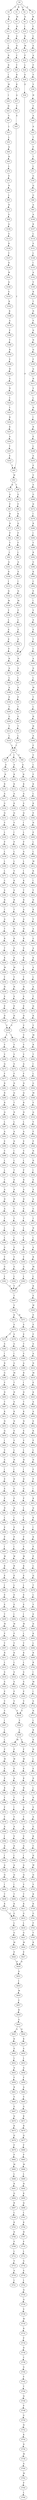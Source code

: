 strict digraph  {
	S0 -> S1 [ label = R ];
	S0 -> S2 [ label = A ];
	S0 -> S3 [ label = V ];
	S0 -> S4 [ label = D ];
	S1 -> S5 [ label = M ];
	S2 -> S6 [ label = D ];
	S3 -> S7 [ label = D ];
	S4 -> S8 [ label = W ];
	S5 -> S9 [ label = R ];
	S6 -> S10 [ label = I ];
	S7 -> S11 [ label = T ];
	S8 -> S12 [ label = Y ];
	S9 -> S13 [ label = A ];
	S10 -> S14 [ label = Q ];
	S11 -> S15 [ label = K ];
	S12 -> S16 [ label = L ];
	S13 -> S17 [ label = D ];
	S14 -> S18 [ label = M ];
	S15 -> S19 [ label = L ];
	S16 -> S20 [ label = E ];
	S17 -> S21 [ label = C ];
	S18 -> S22 [ label = F ];
	S19 -> S23 [ label = R ];
	S20 -> S24 [ label = A ];
	S21 -> S25 [ label = Y ];
	S22 -> S26 [ label = L ];
	S23 -> S27 [ label = R ];
	S24 -> S28 [ label = F ];
	S25 -> S29 [ label = R ];
	S26 -> S30 [ label = E ];
	S27 -> S31 [ label = I ];
	S28 -> S32 [ label = V ];
	S29 -> S33 [ label = K ];
	S30 -> S34 [ label = E ];
	S31 -> S35 [ label = M ];
	S32 -> S36 [ label = V ];
	S33 -> S37 [ label = A ];
	S34 -> S38 [ label = P ];
	S35 -> S39 [ label = I ];
	S36 -> S40 [ label = H ];
	S37 -> S41 [ label = Y ];
	S38 -> S42 [ label = R ];
	S39 -> S43 [ label = D ];
	S40 -> S44 [ label = T ];
	S41 -> S45 [ label = E ];
	S42 -> S46 [ label = G ];
	S43 -> S47 [ label = S ];
	S44 -> S48 [ label = A ];
	S45 -> S49 [ label = T ];
	S46 -> S50 [ label = L ];
	S47 -> S51 [ label = L ];
	S48 -> S52 [ label = A ];
	S49 -> S53 [ label = W ];
	S50 -> S54 [ label = A ];
	S51 -> S55 [ label = L ];
	S52 -> S56 [ label = T ];
	S53 -> S57 [ label = K ];
	S53 -> S58 [ label = T ];
	S54 -> S59 [ label = P ];
	S55 -> S60 [ label = Q ];
	S56 -> S61 [ label = F ];
	S57 -> S62 [ label = G ];
	S58 -> S63 [ label = G ];
	S59 -> S64 [ label = T ];
	S60 -> S65 [ label = H ];
	S61 -> S66 [ label = T ];
	S62 -> S67 [ label = F ];
	S63 -> S68 [ label = F ];
	S64 -> S69 [ label = G ];
	S65 -> S70 [ label = L ];
	S66 -> S71 [ label = L ];
	S67 -> S72 [ label = R ];
	S68 -> S73 [ label = K ];
	S69 -> S74 [ label = T ];
	S70 -> S75 [ label = E ];
	S71 -> S76 [ label = G ];
	S72 -> S77 [ label = N ];
	S73 -> S78 [ label = Q ];
	S74 -> S79 [ label = L ];
	S75 -> S80 [ label = N ];
	S76 -> S81 [ label = Q ];
	S77 -> S82 [ label = P ];
	S78 -> S83 [ label = P ];
	S79 -> S84 [ label = L ];
	S80 -> S85 [ label = L ];
	S81 -> S86 [ label = G ];
	S82 -> S87 [ label = Y ];
	S83 -> S88 [ label = F ];
	S84 -> S89 [ label = L ];
	S84 -> S90 [ label = V ];
	S84 -> S91 [ label = I ];
	S85 -> S92 [ label = N ];
	S86 -> S93 [ label = A ];
	S87 -> S94 [ label = L ];
	S88 -> S95 [ label = L ];
	S89 -> S96 [ label = A ];
	S90 -> S97 [ label = A ];
	S91 -> S98 [ label = A ];
	S92 -> S99 [ label = S ];
	S93 -> S100 [ label = A ];
	S94 -> S101 [ label = A ];
	S95 -> S102 [ label = A ];
	S96 -> S103 [ label = R ];
	S97 -> S104 [ label = R ];
	S98 -> S105 [ label = R ];
	S99 -> S106 [ label = A ];
	S100 -> S107 [ label = K ];
	S101 -> S108 [ label = D ];
	S102 -> S109 [ label = E ];
	S103 -> S110 [ label = R ];
	S104 -> S111 [ label = K ];
	S105 -> S112 [ label = K ];
	S106 -> S113 [ label = G ];
	S107 -> S114 [ label = L ];
	S108 -> S115 [ label = I ];
	S109 -> S116 [ label = I ];
	S110 -> S117 [ label = A ];
	S111 -> S118 [ label = A ];
	S112 -> S119 [ label = A ];
	S113 -> S120 [ label = R ];
	S114 -> S121 [ label = S ];
	S115 -> S122 [ label = Q ];
	S116 -> S123 [ label = Q ];
	S117 -> S124 [ label = G ];
	S118 -> S125 [ label = S ];
	S119 -> S126 [ label = K ];
	S120 -> S127 [ label = C ];
	S121 -> S128 [ label = L ];
	S122 -> S129 [ label = M ];
	S123 -> S130 [ label = M ];
	S124 -> S131 [ label = Q ];
	S125 -> S132 [ label = Q ];
	S126 -> S133 [ label = Q ];
	S127 -> S134 [ label = D ];
	S128 -> S135 [ label = I ];
	S129 -> S136 [ label = Y ];
	S130 -> S137 [ label = F ];
	S131 -> S138 [ label = V ];
	S132 -> S139 [ label = I ];
	S133 -> S140 [ label = V ];
	S134 -> S141 [ label = W ];
	S135 -> S142 [ label = A ];
	S136 -> S143 [ label = L ];
	S137 -> S144 [ label = L ];
	S138 -> S145 [ label = L ];
	S139 -> S146 [ label = L ];
	S140 -> S147 [ label = I ];
	S141 -> S148 [ label = Q ];
	S142 -> S149 [ label = V ];
	S143 -> S150 [ label = E ];
	S144 -> S151 [ label = E ];
	S145 -> S152 [ label = P ];
	S146 -> S153 [ label = P ];
	S147 -> S154 [ label = P ];
	S148 -> S155 [ label = S ];
	S149 -> S156 [ label = R ];
	S150 -> S157 [ label = E ];
	S151 -> S158 [ label = E ];
	S152 -> S159 [ label = L ];
	S153 -> S160 [ label = A ];
	S154 -> S161 [ label = L ];
	S155 -> S162 [ label = R ];
	S156 -> S163 [ label = T ];
	S157 -> S164 [ label = P ];
	S158 -> S38 [ label = P ];
	S159 -> S165 [ label = L ];
	S160 -> S166 [ label = L ];
	S161 -> S167 [ label = L ];
	S162 -> S168 [ label = K ];
	S163 -> S169 [ label = D ];
	S164 -> S170 [ label = R ];
	S165 -> S171 [ label = L ];
	S166 -> S172 [ label = I ];
	S167 -> S173 [ label = V ];
	S168 -> S174 [ label = G ];
	S169 -> S175 [ label = P ];
	S170 -> S176 [ label = A ];
	S171 -> S177 [ label = C ];
	S172 -> S178 [ label = K ];
	S173 -> S179 [ label = K ];
	S174 -> S180 [ label = F ];
	S175 -> S181 [ label = D ];
	S176 -> S182 [ label = L ];
	S177 -> S183 [ label = S ];
	S178 -> S184 [ label = T ];
	S179 -> S185 [ label = S ];
	S180 -> S186 [ label = Y ];
	S181 -> S187 [ label = N ];
	S182 -> S188 [ label = A ];
	S183 -> S189 [ label = R ];
	S184 -> S190 [ label = R ];
	S185 -> S191 [ label = R ];
	S186 -> S192 [ label = R ];
	S187 -> S193 [ label = Q ];
	S188 -> S194 [ label = P ];
	S189 -> S195 [ label = T ];
	S190 -> S196 [ label = A ];
	S191 -> S197 [ label = T ];
	S192 -> S198 [ label = V ];
	S193 -> S199 [ label = F ];
	S194 -> S200 [ label = T ];
	S195 -> S201 [ label = A ];
	S196 -> S202 [ label = A ];
	S197 -> S203 [ label = A ];
	S198 -> S204 [ label = H ];
	S199 -> S205 [ label = Q ];
	S200 -> S206 [ label = G ];
	S201 -> S207 [ label = T ];
	S202 -> S208 [ label = N ];
	S203 -> S209 [ label = N ];
	S204 -> S210 [ label = A ];
	S205 -> S211 [ label = H ];
	S206 -> S212 [ label = T ];
	S207 -> S213 [ label = R ];
	S208 -> S214 [ label = R ];
	S209 -> S215 [ label = R ];
	S210 -> S216 [ label = N ];
	S211 -> S217 [ label = V ];
	S212 -> S218 [ label = L ];
	S213 -> S219 [ label = T ];
	S214 -> S220 [ label = S ];
	S215 -> S221 [ label = S ];
	S216 -> S222 [ label = C ];
	S217 -> S223 [ label = L ];
	S218 -> S84 [ label = L ];
	S219 -> S224 [ label = K ];
	S220 -> S225 [ label = K ];
	S221 -> S226 [ label = K ];
	S222 -> S227 [ label = Y ];
	S223 -> S228 [ label = H ];
	S224 -> S229 [ label = M ];
	S225 -> S230 [ label = L ];
	S226 -> S231 [ label = M ];
	S227 -> S232 [ label = R ];
	S228 -> S233 [ label = I ];
	S229 -> S234 [ label = Y ];
	S230 -> S235 [ label = Y ];
	S231 -> S236 [ label = Y ];
	S232 -> S237 [ label = K ];
	S233 -> S238 [ label = R ];
	S234 -> S239 [ label = H ];
	S235 -> S240 [ label = H ];
	S236 -> S241 [ label = H ];
	S237 -> S242 [ label = A ];
	S238 -> S243 [ label = E ];
	S239 -> S244 [ label = S ];
	S240 -> S245 [ label = S ];
	S241 -> S246 [ label = S ];
	S242 -> S247 [ label = Y ];
	S243 -> S248 [ label = L ];
	S244 -> S249 [ label = E ];
	S245 -> S250 [ label = E ];
	S246 -> S251 [ label = E ];
	S247 -> S252 [ label = E ];
	S248 -> S253 [ label = S ];
	S249 -> S254 [ label = D ];
	S250 -> S255 [ label = D ];
	S251 -> S256 [ label = D ];
	S252 -> S49 [ label = T ];
	S253 -> S257 [ label = P ];
	S254 -> S258 [ label = V ];
	S255 -> S259 [ label = V ];
	S256 -> S258 [ label = V ];
	S257 -> S260 [ label = V ];
	S258 -> S261 [ label = L ];
	S258 -> S262 [ label = I ];
	S259 -> S263 [ label = V ];
	S260 -> S264 [ label = S ];
	S261 -> S265 [ label = V ];
	S262 -> S266 [ label = V ];
	S263 -> S267 [ label = V ];
	S264 -> S268 [ label = G ];
	S265 -> S269 [ label = V ];
	S266 -> S270 [ label = V ];
	S267 -> S271 [ label = V ];
	S268 -> S272 [ label = D ];
	S269 -> S273 [ label = Q ];
	S270 -> S274 [ label = S ];
	S271 -> S275 [ label = A ];
	S272 -> S276 [ label = I ];
	S273 -> S277 [ label = F ];
	S274 -> S278 [ label = F ];
	S275 -> S279 [ label = F ];
	S276 -> S280 [ label = R ];
	S277 -> S281 [ label = R ];
	S278 -> S282 [ label = N ];
	S279 -> S283 [ label = N ];
	S280 -> S284 [ label = I ];
	S281 -> S285 [ label = R ];
	S282 -> S286 [ label = Q ];
	S283 -> S287 [ label = Q ];
	S284 -> S288 [ label = Y ];
	S285 -> S289 [ label = R ];
	S286 -> S290 [ label = T ];
	S287 -> S291 [ label = R ];
	S288 -> S292 [ label = R ];
	S289 -> S293 [ label = Q ];
	S290 -> S294 [ label = N ];
	S291 -> S295 [ label = N ];
	S292 -> S296 [ label = G ];
	S293 -> S297 [ label = L ];
	S294 -> S298 [ label = L ];
	S295 -> S299 [ label = L ];
	S296 -> S300 [ label = K ];
	S297 -> S301 [ label = A ];
	S298 -> S302 [ label = A ];
	S299 -> S303 [ label = A ];
	S300 -> S304 [ label = C ];
	S301 -> S305 [ label = E ];
	S302 -> S306 [ label = D ];
	S303 -> S307 [ label = E ];
	S304 -> S308 [ label = E ];
	S305 -> S309 [ label = V ];
	S306 -> S310 [ label = I ];
	S307 -> S311 [ label = V ];
	S308 -> S312 [ label = I ];
	S309 -> S313 [ label = L ];
	S310 -> S314 [ label = L ];
	S311 -> S315 [ label = L ];
	S312 -> S316 [ label = V ];
	S313 -> S317 [ label = L ];
	S314 -> S318 [ label = T ];
	S315 -> S319 [ label = P ];
	S316 -> S320 [ label = A ];
	S317 -> S321 [ label = T ];
	S318 -> S322 [ label = E ];
	S319 -> S323 [ label = R ];
	S320 -> S324 [ label = E ];
	S321 -> S325 [ label = A ];
	S322 -> S326 [ label = A ];
	S323 -> S327 [ label = A ];
	S324 -> S328 [ label = T ];
	S325 -> S329 [ label = D ];
	S326 -> S330 [ label = D ];
	S327 -> S331 [ label = D ];
	S328 -> S332 [ label = C ];
	S329 -> S333 [ label = A ];
	S330 -> S334 [ label = T ];
	S331 -> S335 [ label = S ];
	S332 -> S336 [ label = A ];
	S333 -> S337 [ label = T ];
	S334 -> S338 [ label = T ];
	S335 -> S339 [ label = T ];
	S336 -> S340 [ label = Q ];
	S337 -> S341 [ label = L ];
	S338 -> S342 [ label = L ];
	S339 -> S343 [ label = L ];
	S340 -> S344 [ label = L ];
	S341 -> S345 [ label = L ];
	S342 -> S346 [ label = L ];
	S343 -> S347 [ label = L ];
	S344 -> S348 [ label = M ];
	S345 -> S349 [ label = G ];
	S346 -> S350 [ label = G ];
	S347 -> S351 [ label = G ];
	S348 -> S352 [ label = T ];
	S349 -> S353 [ label = Y ];
	S350 -> S354 [ label = Y ];
	S351 -> S355 [ label = Y ];
	S352 -> S356 [ label = L ];
	S353 -> S357 [ label = G ];
	S354 -> S358 [ label = G ];
	S355 -> S359 [ label = G ];
	S356 -> S360 [ label = H ];
	S357 -> S361 [ label = L ];
	S358 -> S362 [ label = L ];
	S359 -> S363 [ label = L ];
	S360 -> S364 [ label = H ];
	S361 -> S365 [ label = V ];
	S362 -> S365 [ label = V ];
	S363 -> S365 [ label = V ];
	S364 -> S366 [ label = A ];
	S365 -> S367 [ label = T ];
	S366 -> S368 [ label = F ];
	S367 -> S369 [ label = V ];
	S368 -> S370 [ label = V ];
	S369 -> S371 [ label = R ];
	S369 -> S372 [ label = K ];
	S370 -> S373 [ label = L ];
	S371 -> S374 [ label = S ];
	S372 -> S375 [ label = S ];
	S373 -> S376 [ label = F ];
	S374 -> S377 [ label = E ];
	S375 -> S378 [ label = S ];
	S375 -> S379 [ label = T ];
	S376 -> S380 [ label = K ];
	S377 -> S381 [ label = T ];
	S378 -> S382 [ label = G ];
	S379 -> S383 [ label = S ];
	S380 -> S384 [ label = L ];
	S381 -> S385 [ label = V ];
	S382 -> S386 [ label = I ];
	S383 -> S387 [ label = I ];
	S384 -> S388 [ label = K ];
	S385 -> S389 [ label = A ];
	S386 -> S390 [ label = G ];
	S387 -> S391 [ label = R ];
	S388 -> S392 [ label = E ];
	S389 -> S393 [ label = R ];
	S390 -> S394 [ label = M ];
	S391 -> S395 [ label = G ];
	S392 -> S396 [ label = N ];
	S393 -> S397 [ label = I ];
	S394 -> S398 [ label = T ];
	S395 -> S399 [ label = V ];
	S396 -> S400 [ label = E ];
	S397 -> S401 [ label = D ];
	S398 -> S402 [ label = H ];
	S399 -> S403 [ label = D ];
	S400 -> S404 [ label = L ];
	S401 -> S405 [ label = T ];
	S402 -> S406 [ label = S ];
	S403 -> S407 [ label = T ];
	S404 -> S408 [ label = L ];
	S405 -> S409 [ label = K ];
	S406 -> S410 [ label = K ];
	S407 -> S411 [ label = K ];
	S408 -> S412 [ label = M ];
	S409 -> S413 [ label = N ];
	S410 -> S414 [ label = N ];
	S411 -> S415 [ label = N ];
	S412 -> S416 [ label = K ];
	S413 -> S417 [ label = E ];
	S414 -> S418 [ label = E ];
	S415 -> S419 [ label = Q ];
	S416 -> S420 [ label = I ];
	S417 -> S421 [ label = V ];
	S418 -> S422 [ label = V ];
	S419 -> S423 [ label = I ];
	S420 -> S424 [ label = Y ];
	S421 -> S425 [ label = L ];
	S422 -> S426 [ label = L ];
	S423 -> S427 [ label = V ];
	S424 -> S428 [ label = D ];
	S425 -> S429 [ label = H ];
	S426 -> S430 [ label = N ];
	S427 -> S431 [ label = S ];
	S428 -> S432 [ label = K ];
	S429 -> S433 [ label = I ];
	S430 -> S434 [ label = I ];
	S431 -> S435 [ label = I ];
	S432 -> S436 [ label = V ];
	S433 -> S437 [ label = D ];
	S434 -> S438 [ label = D ];
	S435 -> S439 [ label = E ];
	S436 -> S440 [ label = A ];
	S437 -> S441 [ label = G ];
	S438 -> S442 [ label = G ];
	S439 -> S443 [ label = E ];
	S440 -> S444 [ label = G ];
	S441 -> S445 [ label = P ];
	S442 -> S446 [ label = P ];
	S443 -> S447 [ label = P ];
	S444 -> S448 [ label = A ];
	S445 -> S449 [ label = L ];
	S446 -> S450 [ label = Q ];
	S447 -> S451 [ label = D ];
	S448 -> S452 [ label = K ];
	S449 -> S453 [ label = L ];
	S450 -> S454 [ label = L ];
	S451 -> S455 [ label = L ];
	S452 -> S456 [ label = A ];
	S453 -> S457 [ label = E ];
	S454 -> S458 [ label = E ];
	S455 -> S459 [ label = E ];
	S456 -> S460 [ label = L ];
	S457 -> S461 [ label = P ];
	S458 -> S462 [ label = P ];
	S459 -> S463 [ label = P ];
	S460 -> S464 [ label = A ];
	S461 -> S465 [ label = V ];
	S462 -> S466 [ label = I ];
	S463 -> S467 [ label = I ];
	S464 -> S468 [ label = T ];
	S465 -> S469 [ label = W ];
	S466 -> S470 [ label = W ];
	S467 -> S471 [ label = W ];
	S468 -> S472 [ label = Q ];
	S469 -> S473 [ label = K ];
	S470 -> S474 [ label = R ];
	S471 -> S475 [ label = K ];
	S472 -> S476 [ label = K ];
	S473 -> S477 [ label = E ];
	S474 -> S478 [ label = E ];
	S475 -> S479 [ label = E ];
	S476 -> S480 [ label = Y ];
	S477 -> S481 [ label = L ];
	S478 -> S482 [ label = L ];
	S479 -> S483 [ label = I ];
	S480 -> S484 [ label = M ];
	S481 -> S485 [ label = E ];
	S482 -> S486 [ label = E ];
	S483 -> S487 [ label = E ];
	S484 -> S488 [ label = R ];
	S485 -> S489 [ label = E ];
	S486 -> S490 [ label = E ];
	S487 -> S491 [ label = E ];
	S488 -> S492 [ label = T ];
	S489 -> S493 [ label = I ];
	S490 -> S494 [ label = I ];
	S491 -> S495 [ label = T ];
	S492 -> S496 [ label = I ];
	S493 -> S497 [ label = W ];
	S494 -> S498 [ label = W ];
	S495 -> S499 [ label = W ];
	S496 -> S500 [ label = L ];
	S497 -> S501 [ label = L ];
	S498 -> S502 [ label = P ];
	S499 -> S503 [ label = P ];
	S500 -> S504 [ label = G ];
	S501 -> S505 [ label = Y ];
	S502 -> S506 [ label = Y ];
	S503 -> S507 [ label = Y ];
	S504 -> S508 [ label = M ];
	S505 -> S509 [ label = K ];
	S506 -> S510 [ label = K ];
	S507 -> S511 [ label = R ];
	S508 -> S512 [ label = V ];
	S509 -> S513 [ label = L ];
	S510 -> S514 [ label = L ];
	S511 -> S515 [ label = L ];
	S512 -> S516 [ label = Q ];
	S513 -> S517 [ label = S ];
	S514 -> S518 [ label = S ];
	S515 -> S519 [ label = S ];
	S516 -> S520 [ label = V ];
	S517 -> S521 [ label = S ];
	S518 -> S522 [ label = S ];
	S519 -> S523 [ label = S ];
	S520 -> S524 [ label = F ];
	S521 -> S525 [ label = P ];
	S522 -> S526 [ label = P ];
	S523 -> S527 [ label = P ];
	S524 -> S528 [ label = P ];
	S525 -> S529 [ label = V ];
	S526 -> S530 [ label = V ];
	S527 -> S531 [ label = V ];
	S528 -> S532 [ label = N ];
	S529 -> S533 [ label = V ];
	S530 -> S533 [ label = V ];
	S531 -> S534 [ label = V ];
	S532 -> S535 [ label = D ];
	S533 -> S536 [ label = V ];
	S534 -> S537 [ label = I ];
	S535 -> S538 [ label = I ];
	S536 -> S539 [ label = L ];
	S537 -> S540 [ label = L ];
	S538 -> S541 [ label = E ];
	S539 -> S542 [ label = M ];
	S539 -> S543 [ label = L ];
	S540 -> S544 [ label = L ];
	S541 -> S545 [ label = A ];
	S542 -> S546 [ label = P ];
	S543 -> S547 [ label = P ];
	S544 -> S548 [ label = P ];
	S545 -> S549 [ label = A ];
	S546 -> S550 [ label = W ];
	S547 -> S551 [ label = W ];
	S548 -> S552 [ label = W ];
	S549 -> S553 [ label = G ];
	S550 -> S554 [ label = E ];
	S551 -> S555 [ label = E ];
	S552 -> S556 [ label = E ];
	S553 -> S557 [ label = T ];
	S554 -> S558 [ label = A ];
	S555 -> S559 [ label = K ];
	S556 -> S560 [ label = E ];
	S557 -> S561 [ label = N ];
	S558 -> S562 [ label = R ];
	S559 -> S563 [ label = R ];
	S560 -> S564 [ label = K ];
	S561 -> S565 [ label = L ];
	S562 -> S566 [ label = Y ];
	S563 -> S567 [ label = F ];
	S564 -> S568 [ label = Y ];
	S565 -> S569 [ label = A ];
	S566 -> S570 [ label = I ];
	S567 -> S571 [ label = A ];
	S568 -> S572 [ label = F ];
	S569 -> S573 [ label = R ];
	S570 -> S574 [ label = Y ];
	S571 -> S575 [ label = Y ];
	S572 -> S576 [ label = Y ];
	S573 -> S577 [ label = M ];
	S574 -> S578 [ label = A ];
	S575 -> S579 [ label = A ];
	S576 -> S580 [ label = A ];
	S577 -> S581 [ label = L ];
	S578 -> S582 [ label = V ];
	S579 -> S583 [ label = V ];
	S580 -> S584 [ label = I ];
	S581 -> S585 [ label = K ];
	S582 -> S586 [ label = A ];
	S583 -> S587 [ label = A ];
	S584 -> S588 [ label = A ];
	S585 -> S589 [ label = E ];
	S586 -> S590 [ label = I ];
	S587 -> S591 [ label = I ];
	S588 -> S592 [ label = I ];
	S589 -> S593 [ label = W ];
	S590 -> S594 [ label = A ];
	S591 -> S595 [ label = A ];
	S592 -> S596 [ label = A ];
	S593 -> S597 [ label = E ];
	S594 -> S598 [ label = Q ];
	S595 -> S599 [ label = Q ];
	S596 -> S600 [ label = Q ];
	S597 -> S601 [ label = E ];
	S598 -> S602 [ label = I ];
	S599 -> S603 [ label = V ];
	S600 -> S604 [ label = I ];
	S601 -> S605 [ label = F ];
	S602 -> S606 [ label = T ];
	S603 -> S607 [ label = T ];
	S604 -> S608 [ label = T ];
	S605 -> S609 [ label = S ];
	S606 -> S610 [ label = K ];
	S607 -> S611 [ label = K ];
	S608 -> S612 [ label = K ];
	S609 -> S613 [ label = A ];
	S610 -> S614 [ label = G ];
	S611 -> S615 [ label = G ];
	S612 -> S614 [ label = G ];
	S613 -> S616 [ label = N ];
	S614 -> S617 [ label = L ];
	S615 -> S618 [ label = L ];
	S616 -> S619 [ label = M ];
	S617 -> S620 [ label = G ];
	S618 -> S621 [ label = G ];
	S619 -> S622 [ label = E ];
	S620 -> S623 [ label = M ];
	S621 -> S624 [ label = M ];
	S622 -> S625 [ label = K ];
	S623 -> S626 [ label = E ];
	S624 -> S627 [ label = E ];
	S625 -> S628 [ label = A ];
	S626 -> S629 [ label = D ];
	S627 -> S629 [ label = D ];
	S628 -> S630 [ label = A ];
	S629 -> S631 [ label = A ];
	S630 -> S632 [ label = E ];
	S631 -> S633 [ label = I ];
	S632 -> S634 [ label = K ];
	S633 -> S635 [ label = M ];
	S634 -> S636 [ label = P ];
	S635 -> S637 [ label = C ];
	S636 -> S638 [ label = L ];
	S637 -> S639 [ label = R ];
	S638 -> S640 [ label = D ];
	S639 -> S641 [ label = G ];
	S640 -> S642 [ label = F ];
	S641 -> S643 [ label = G ];
	S641 -> S644 [ label = N ];
	S642 -> S645 [ label = P ];
	S643 -> S646 [ label = K ];
	S644 -> S647 [ label = K ];
	S645 -> S648 [ label = I ];
	S646 -> S649 [ label = E ];
	S647 -> S650 [ label = S ];
	S648 -> S651 [ label = R ];
	S649 -> S652 [ label = L ];
	S650 -> S653 [ label = L ];
	S651 -> S654 [ label = Q ];
	S652 -> S655 [ label = A ];
	S653 -> S656 [ label = A ];
	S654 -> S657 [ label = K ];
	S655 -> S658 [ label = F ];
	S656 -> S659 [ label = F ];
	S657 -> S660 [ label = I ];
	S658 -> S661 [ label = R ];
	S659 -> S662 [ label = A ];
	S660 -> S663 [ label = K ];
	S661 -> S664 [ label = V ];
	S662 -> S665 [ label = V ];
	S663 -> S666 [ label = P ];
	S664 -> S667 [ label = G ];
	S665 -> S668 [ label = G ];
	S666 -> S669 [ label = P ];
	S667 -> S670 [ label = Q ];
	S668 -> S671 [ label = K ];
	S669 -> S672 [ label = L ];
	S670 -> S673 [ label = K ];
	S671 -> S674 [ label = R ];
	S672 -> S675 [ label = Q ];
	S673 -> S676 [ label = Q ];
	S674 -> S677 [ label = Q ];
	S675 -> S678 [ label = T ];
	S676 -> S679 [ label = F ];
	S677 -> S680 [ label = F ];
	S678 -> S681 [ label = L ];
	S679 -> S682 [ label = P ];
	S680 -> S683 [ label = P ];
	S681 -> S684 [ label = V ];
	S682 -> S685 [ label = M ];
	S683 -> S686 [ label = M ];
	S684 -> S687 [ label = E ];
	S685 -> S688 [ label = L ];
	S686 -> S689 [ label = L ];
	S687 -> S690 [ label = D ];
	S688 -> S691 [ label = R ];
	S689 -> S692 [ label = H ];
	S690 -> S693 [ label = K ];
	S691 -> S694 [ label = Q ];
	S692 -> S695 [ label = K ];
	S693 -> S696 [ label = L ];
	S694 -> S697 [ label = R ];
	S695 -> S698 [ label = Q ];
	S696 -> S699 [ label = R ];
	S697 -> S700 [ label = L ];
	S698 -> S701 [ label = L ];
	S699 -> S702 [ label = R ];
	S700 -> S703 [ label = K ];
	S701 -> S704 [ label = K ];
	S702 -> S705 [ label = I ];
	S703 -> S706 [ label = D ];
	S704 -> S707 [ label = H ];
	S705 -> S708 [ label = M ];
	S706 -> S709 [ label = P ];
	S707 -> S710 [ label = P ];
	S708 -> S711 [ label = I ];
	S709 -> S712 [ label = L ];
	S710 -> S713 [ label = L ];
	S711 -> S714 [ label = S ];
	S712 -> S715 [ label = V ];
	S713 -> S716 [ label = G ];
	S714 -> S717 [ label = N ];
	S715 -> S718 [ label = A ];
	S716 -> S719 [ label = S ];
	S717 -> S720 [ label = L ];
	S718 -> S721 [ label = L ];
	S719 -> S722 [ label = L ];
	S720 -> S723 [ label = R ];
	S722 -> S724 [ label = Q ];
	S723 -> S725 [ label = K ];
	S724 -> S726 [ label = Q ];
	S725 -> S727 [ label = H ];
	S726 -> S728 [ label = S ];
	S727 -> S729 [ label = L ];
	S728 -> S730 [ label = W ];
	S729 -> S731 [ label = E ];
	S730 -> S732 [ label = R ];
	S731 -> S733 [ label = D ];
	S732 -> S734 [ label = P ];
	S733 -> S735 [ label = L ];
	S734 -> S736 [ label = D ];
	S735 -> S737 [ label = N ];
	S736 -> S738 [ label = C ];
	S737 -> S739 [ label = S ];
	S738 -> S740 [ label = G ];
	S739 -> S741 [ label = A ];
	S740 -> S742 [ label = F ];
	S741 -> S743 [ label = G ];
	S742 -> S744 [ label = T ];
	S743 -> S745 [ label = K ];
	S744 -> S746 [ label = Q ];
	S745 -> S747 [ label = C ];
	S746 -> S748 [ label = P ];
	S747 -> S749 [ label = D ];
	S748 -> S750 [ label = G ];
	S749 -> S751 [ label = W ];
	S750 -> S752 [ label = N ];
	S751 -> S753 [ label = Q ];
	S752 -> S754 [ label = K ];
	S753 -> S755 [ label = V ];
	S754 -> S756 [ label = D ];
	S755 -> S757 [ label = R ];
	S756 -> S758 [ label = M ];
	S757 -> S759 [ label = K ];
	S758 -> S760 [ label = A ];
	S759 -> S761 [ label = G ];
	S760 -> S762 [ label = M ];
	S761 -> S763 [ label = F ];
	S762 -> S764 [ label = P ];
	S763 -> S765 [ label = Y ];
	S764 -> S766 [ label = L ];
	S765 -> S767 [ label = R ];
}
